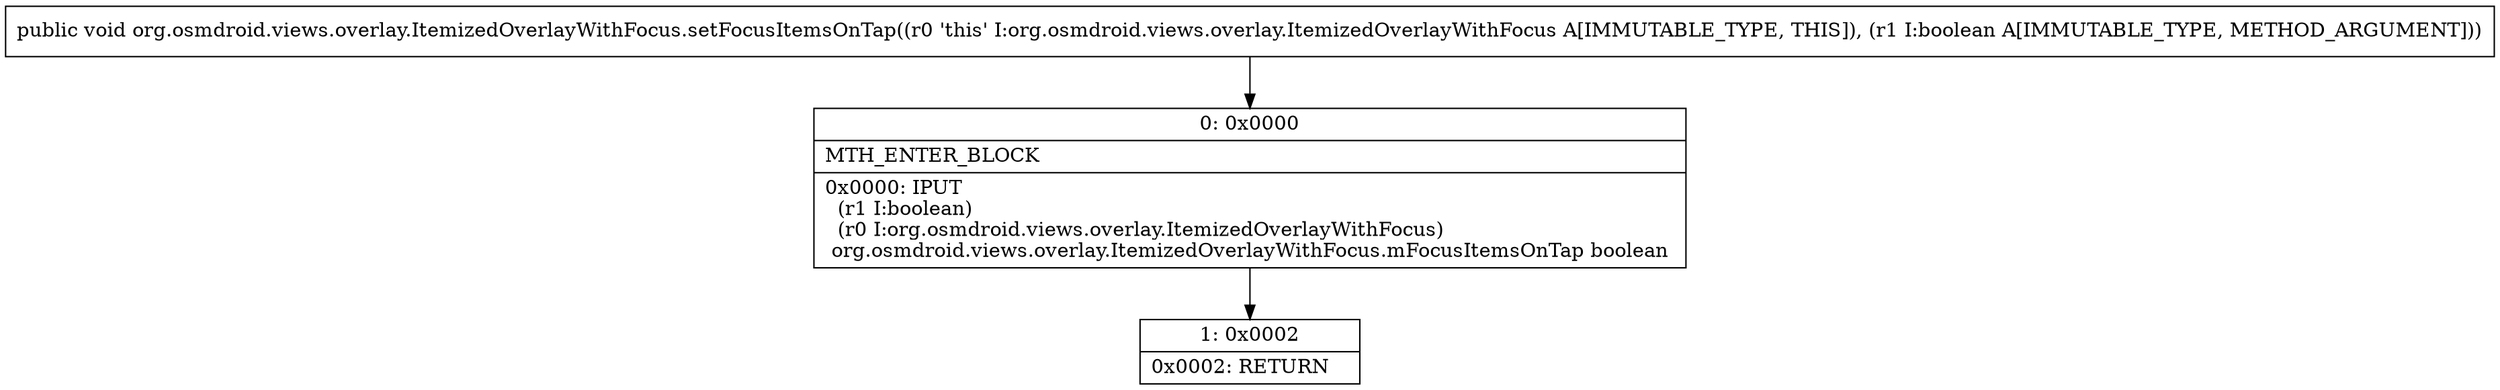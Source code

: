 digraph "CFG fororg.osmdroid.views.overlay.ItemizedOverlayWithFocus.setFocusItemsOnTap(Z)V" {
Node_0 [shape=record,label="{0\:\ 0x0000|MTH_ENTER_BLOCK\l|0x0000: IPUT  \l  (r1 I:boolean)\l  (r0 I:org.osmdroid.views.overlay.ItemizedOverlayWithFocus)\l org.osmdroid.views.overlay.ItemizedOverlayWithFocus.mFocusItemsOnTap boolean \l}"];
Node_1 [shape=record,label="{1\:\ 0x0002|0x0002: RETURN   \l}"];
MethodNode[shape=record,label="{public void org.osmdroid.views.overlay.ItemizedOverlayWithFocus.setFocusItemsOnTap((r0 'this' I:org.osmdroid.views.overlay.ItemizedOverlayWithFocus A[IMMUTABLE_TYPE, THIS]), (r1 I:boolean A[IMMUTABLE_TYPE, METHOD_ARGUMENT])) }"];
MethodNode -> Node_0;
Node_0 -> Node_1;
}

